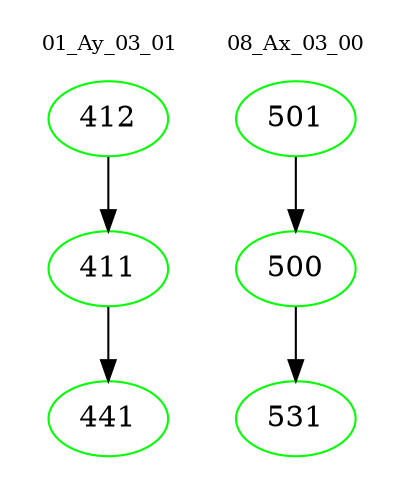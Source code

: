 digraph{
subgraph cluster_0 {
color = white
label = "01_Ay_03_01";
fontsize=10;
T0_412 [label="412", color="green"]
T0_412 -> T0_411 [color="black"]
T0_411 [label="411", color="green"]
T0_411 -> T0_441 [color="black"]
T0_441 [label="441", color="green"]
}
subgraph cluster_1 {
color = white
label = "08_Ax_03_00";
fontsize=10;
T1_501 [label="501", color="green"]
T1_501 -> T1_500 [color="black"]
T1_500 [label="500", color="green"]
T1_500 -> T1_531 [color="black"]
T1_531 [label="531", color="green"]
}
}
